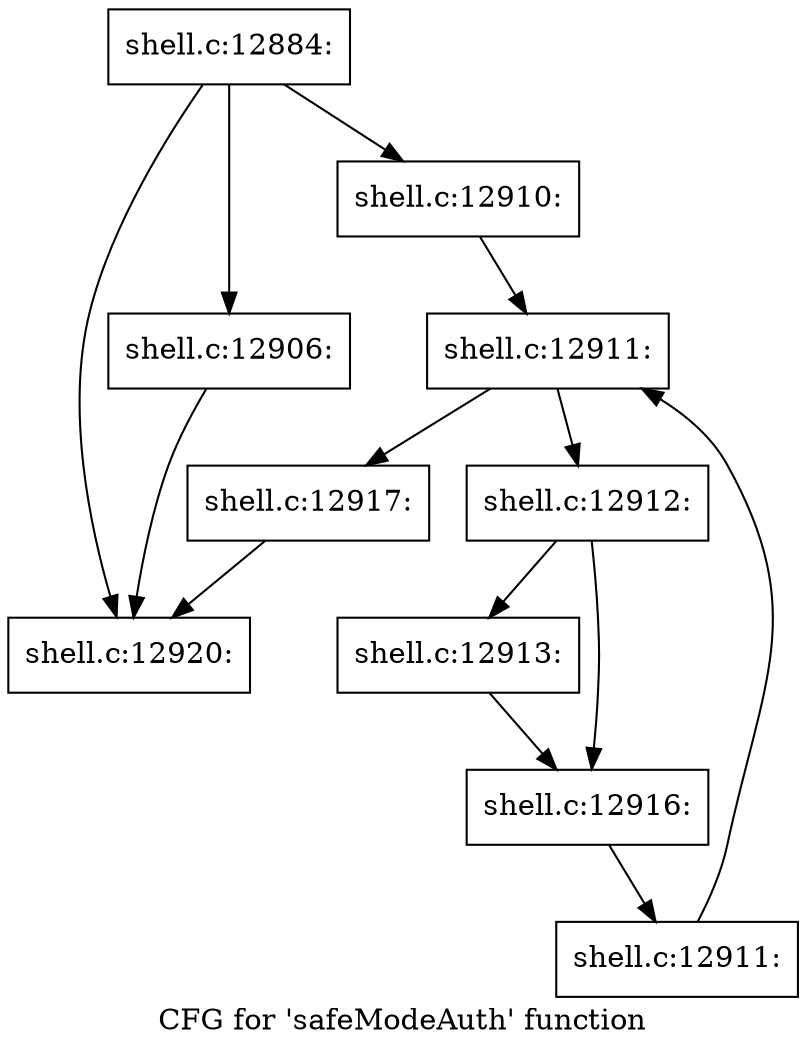 digraph "CFG for 'safeModeAuth' function" {
	label="CFG for 'safeModeAuth' function";

	Node0x560276e2e550 [shape=record,label="{shell.c:12884:}"];
	Node0x560276e2e550 -> Node0x560276e44f80;
	Node0x560276e2e550 -> Node0x560276e45450;
	Node0x560276e2e550 -> Node0x560276494a80;
	Node0x560276e45450 [shape=record,label="{shell.c:12906:}"];
	Node0x560276e45450 -> Node0x560276e44f80;
	Node0x560276494a80 [shape=record,label="{shell.c:12910:}"];
	Node0x560276494a80 -> Node0x560276e46470;
	Node0x560276e46470 [shape=record,label="{shell.c:12911:}"];
	Node0x560276e46470 -> Node0x560276e465b0;
	Node0x560276e46470 -> Node0x560276e462c0;
	Node0x560276e465b0 [shape=record,label="{shell.c:12912:}"];
	Node0x560276e465b0 -> Node0x560276e468e0;
	Node0x560276e465b0 -> Node0x560276e46930;
	Node0x560276e468e0 [shape=record,label="{shell.c:12913:}"];
	Node0x560276e468e0 -> Node0x560276e46930;
	Node0x560276e46930 [shape=record,label="{shell.c:12916:}"];
	Node0x560276e46930 -> Node0x560276e46520;
	Node0x560276e46520 [shape=record,label="{shell.c:12911:}"];
	Node0x560276e46520 -> Node0x560276e46470;
	Node0x560276e462c0 [shape=record,label="{shell.c:12917:}"];
	Node0x560276e462c0 -> Node0x560276e44f80;
	Node0x560276e44f80 [shape=record,label="{shell.c:12920:}"];
}
